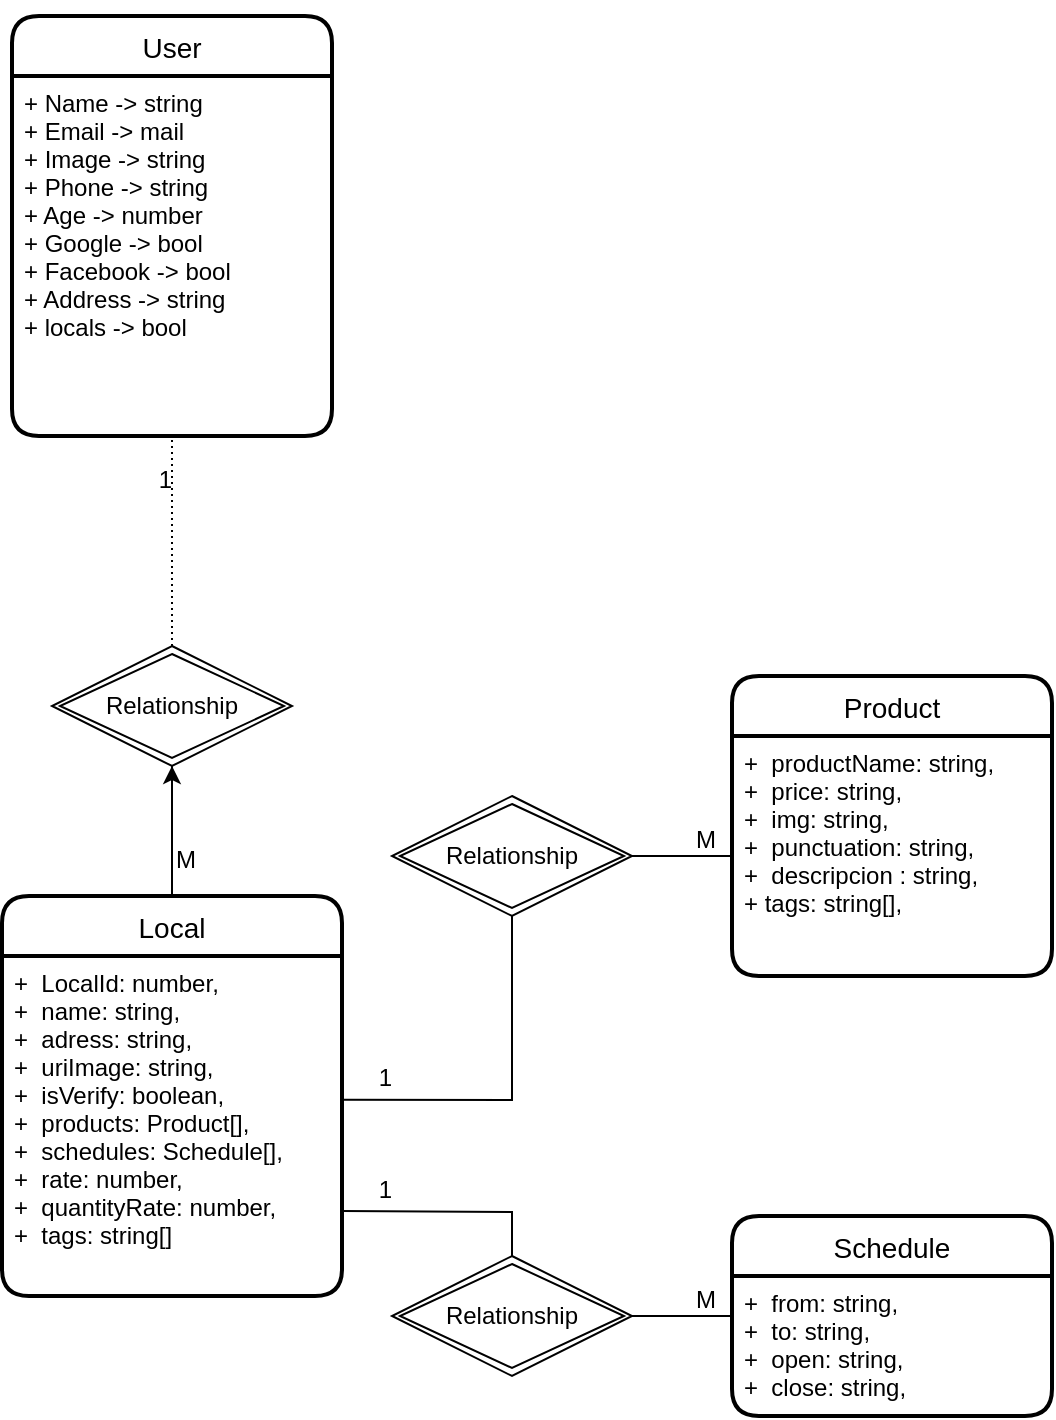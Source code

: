 <mxfile>
    <diagram id="dfq4scQvj7t1t1Jvq5pm" name="Database">
        <mxGraphModel dx="712" dy="496" grid="1" gridSize="10" guides="1" tooltips="1" connect="1" arrows="1" fold="1" page="1" pageScale="1" pageWidth="850" pageHeight="1100" math="0" shadow="0">
            <root>
                <mxCell id="0"/>
                <mxCell id="1" parent="0"/>
                <mxCell id="15" style="edgeStyle=none;html=1;exitX=0.5;exitY=0;exitDx=0;exitDy=0;" parent="1" source="12" edge="1">
                    <mxGeometry relative="1" as="geometry">
                        <mxPoint x="200" y="90" as="targetPoint"/>
                    </mxGeometry>
                </mxCell>
                <mxCell id="12" value="User" style="swimlane;childLayout=stackLayout;horizontal=1;startSize=30;horizontalStack=0;rounded=1;fontSize=14;fontStyle=0;strokeWidth=2;resizeParent=0;resizeLast=1;shadow=0;dashed=0;align=center;" parent="1" vertex="1">
                    <mxGeometry x="140" y="70" width="160" height="210" as="geometry"/>
                </mxCell>
                <mxCell id="13" value="+ Name -&gt; string&#10;+ Email -&gt; mail&#10;+ Image -&gt; string&#10;+ Phone -&gt; string&#10;+ Age -&gt; number&#10;+ Google -&gt; bool&#10;+ Facebook -&gt; bool&#10;+ Address -&gt; string&#10;+ locals -&gt; bool&#10;&#10;" style="align=left;strokeColor=none;fillColor=none;spacingLeft=4;fontSize=12;verticalAlign=top;resizable=0;rotatable=0;part=1;" parent="12" vertex="1">
                    <mxGeometry y="30" width="160" height="180" as="geometry"/>
                </mxCell>
                <mxCell id="52" value="" style="edgeStyle=none;html=1;" parent="1" source="16" target="31" edge="1">
                    <mxGeometry relative="1" as="geometry"/>
                </mxCell>
                <mxCell id="16" value="Local" style="swimlane;childLayout=stackLayout;horizontal=1;startSize=30;horizontalStack=0;rounded=1;fontSize=14;fontStyle=0;strokeWidth=2;resizeParent=0;resizeLast=1;shadow=0;dashed=0;align=center;" parent="1" vertex="1">
                    <mxGeometry x="135" y="510" width="170" height="200" as="geometry"/>
                </mxCell>
                <mxCell id="17" value="+  LocalId: number,&#10;+  name: string,&#10;+  adress: string,&#10;+  uriImage: string,&#10;+  isVerify: boolean,&#10;+  products: Product[],&#10;+  schedules: Schedule[],&#10;+  rate: number,&#10;+  quantityRate: number,&#10;+  tags: string[]" style="align=left;strokeColor=none;fillColor=none;spacingLeft=4;fontSize=12;verticalAlign=top;resizable=0;rotatable=0;part=1;" parent="16" vertex="1">
                    <mxGeometry y="30" width="170" height="170" as="geometry"/>
                </mxCell>
                <mxCell id="18" value="Product" style="swimlane;childLayout=stackLayout;horizontal=1;startSize=30;horizontalStack=0;rounded=1;fontSize=14;fontStyle=0;strokeWidth=2;resizeParent=0;resizeLast=1;shadow=0;dashed=0;align=center;" parent="1" vertex="1">
                    <mxGeometry x="500" y="400" width="160" height="150" as="geometry"/>
                </mxCell>
                <mxCell id="19" value="+  productName: string,&#10;+  price: string,&#10;+  img: string,&#10;+  punctuation: string,&#10;+  descripcion : string,&#10;+ tags: string[]," style="align=left;strokeColor=none;fillColor=none;spacingLeft=4;fontSize=12;verticalAlign=top;resizable=0;rotatable=0;part=1;" parent="18" vertex="1">
                    <mxGeometry y="30" width="160" height="120" as="geometry"/>
                </mxCell>
                <mxCell id="21" value="Schedule" style="swimlane;childLayout=stackLayout;horizontal=1;startSize=30;horizontalStack=0;rounded=1;fontSize=14;fontStyle=0;strokeWidth=2;resizeParent=0;resizeLast=1;shadow=0;dashed=0;align=center;" parent="1" vertex="1">
                    <mxGeometry x="500" y="670" width="160" height="100" as="geometry"/>
                </mxCell>
                <mxCell id="22" value="+  from: string,&#10;+  to: string,&#10;+  open: string,&#10;+  close: string," style="align=left;strokeColor=none;fillColor=none;spacingLeft=4;fontSize=12;verticalAlign=top;resizable=0;rotatable=0;part=1;" parent="21" vertex="1">
                    <mxGeometry y="30" width="160" height="70" as="geometry"/>
                </mxCell>
                <mxCell id="31" value="Relationship" style="shape=rhombus;double=1;perimeter=rhombusPerimeter;whiteSpace=wrap;html=1;align=center;" parent="1" vertex="1">
                    <mxGeometry x="160" y="385" width="120" height="60" as="geometry"/>
                </mxCell>
                <mxCell id="32" value="" style="endArrow=none;html=1;rounded=0;dashed=1;dashPattern=1 2;entryX=0.5;entryY=1;entryDx=0;entryDy=0;exitX=0.5;exitY=0;exitDx=0;exitDy=0;" parent="1" source="31" target="13" edge="1">
                    <mxGeometry relative="1" as="geometry">
                        <mxPoint x="550" y="540" as="sourcePoint"/>
                        <mxPoint x="710" y="540" as="targetPoint"/>
                        <Array as="points"/>
                    </mxGeometry>
                </mxCell>
                <mxCell id="33" value="1" style="resizable=0;html=1;align=right;verticalAlign=bottom;" parent="32" connectable="0" vertex="1">
                    <mxGeometry x="1" relative="1" as="geometry">
                        <mxPoint y="30" as="offset"/>
                    </mxGeometry>
                </mxCell>
                <mxCell id="35" value="Relationship" style="shape=rhombus;double=1;perimeter=rhombusPerimeter;whiteSpace=wrap;html=1;align=center;" parent="1" vertex="1">
                    <mxGeometry x="330" y="460" width="120" height="60" as="geometry"/>
                </mxCell>
                <mxCell id="37" value="" style="endArrow=none;html=1;rounded=0;exitX=0.5;exitY=1;exitDx=0;exitDy=0;entryX=1;entryY=0.423;entryDx=0;entryDy=0;entryPerimeter=0;" parent="1" source="35" target="17" edge="1">
                    <mxGeometry relative="1" as="geometry">
                        <mxPoint x="540" y="580" as="sourcePoint"/>
                        <mxPoint x="700" y="580" as="targetPoint"/>
                        <Array as="points">
                            <mxPoint x="390" y="612"/>
                        </Array>
                    </mxGeometry>
                </mxCell>
                <mxCell id="38" value="1" style="resizable=0;html=1;align=right;verticalAlign=bottom;" parent="37" connectable="0" vertex="1">
                    <mxGeometry x="1" relative="1" as="geometry">
                        <mxPoint x="25" y="-2" as="offset"/>
                    </mxGeometry>
                </mxCell>
                <mxCell id="39" value="" style="endArrow=none;html=1;rounded=0;exitX=0;exitY=0.5;exitDx=0;exitDy=0;entryX=1;entryY=0.5;entryDx=0;entryDy=0;" parent="1" source="19" target="35" edge="1">
                    <mxGeometry relative="1" as="geometry">
                        <mxPoint x="480" y="600" as="sourcePoint"/>
                        <mxPoint x="530" y="570" as="targetPoint"/>
                    </mxGeometry>
                </mxCell>
                <mxCell id="40" value="M" style="resizable=0;html=1;align=left;verticalAlign=bottom;" parent="39" connectable="0" vertex="1">
                    <mxGeometry x="-1" relative="1" as="geometry">
                        <mxPoint x="-20" as="offset"/>
                    </mxGeometry>
                </mxCell>
                <mxCell id="42" value="" style="endArrow=none;html=1;rounded=0;entryX=1;entryY=0.75;entryDx=0;entryDy=0;exitX=0.5;exitY=0;exitDx=0;exitDy=0;" parent="1" source="44" target="17" edge="1">
                    <mxGeometry relative="1" as="geometry">
                        <mxPoint x="520" y="680" as="sourcePoint"/>
                        <mxPoint x="435" y="621.91" as="targetPoint"/>
                        <Array as="points">
                            <mxPoint x="390" y="668"/>
                        </Array>
                    </mxGeometry>
                </mxCell>
                <mxCell id="43" value="1" style="resizable=0;html=1;align=right;verticalAlign=bottom;" parent="42" connectable="0" vertex="1">
                    <mxGeometry x="1" relative="1" as="geometry">
                        <mxPoint x="25" y="-2" as="offset"/>
                    </mxGeometry>
                </mxCell>
                <mxCell id="44" value="Relationship" style="shape=rhombus;double=1;perimeter=rhombusPerimeter;whiteSpace=wrap;html=1;align=center;" parent="1" vertex="1">
                    <mxGeometry x="330" y="690" width="120" height="60" as="geometry"/>
                </mxCell>
                <mxCell id="45" value="" style="endArrow=none;html=1;rounded=0;entryX=1;entryY=0.5;entryDx=0;entryDy=0;" parent="1" target="44" edge="1">
                    <mxGeometry relative="1" as="geometry">
                        <mxPoint x="500" y="720" as="sourcePoint"/>
                        <mxPoint x="440" y="732.5" as="targetPoint"/>
                    </mxGeometry>
                </mxCell>
                <mxCell id="46" value="M" style="resizable=0;html=1;align=left;verticalAlign=bottom;" parent="45" connectable="0" vertex="1">
                    <mxGeometry x="-1" relative="1" as="geometry">
                        <mxPoint x="-20" as="offset"/>
                    </mxGeometry>
                </mxCell>
                <mxCell id="48" value="" style="endArrow=none;html=1;rounded=0;exitX=0.5;exitY=0;exitDx=0;exitDy=0;entryX=0.5;entryY=1;entryDx=0;entryDy=0;" parent="1" source="16" target="31" edge="1">
                    <mxGeometry relative="1" as="geometry">
                        <mxPoint x="560" y="600" as="sourcePoint"/>
                        <mxPoint x="720" y="600" as="targetPoint"/>
                    </mxGeometry>
                </mxCell>
                <mxCell id="49" value="M" style="resizable=0;html=1;align=left;verticalAlign=bottom;" parent="48" connectable="0" vertex="1">
                    <mxGeometry x="-1" relative="1" as="geometry">
                        <mxPoint y="-10" as="offset"/>
                    </mxGeometry>
                </mxCell>
            </root>
        </mxGraphModel>
    </diagram>
    <diagram id="BPa-UHkgcwuQ-Z4H9gA3" name="User">
        <mxGraphModel dx="676" dy="471" grid="1" gridSize="10" guides="1" tooltips="1" connect="1" arrows="1" fold="1" page="1" pageScale="1" pageWidth="850" pageHeight="1100" math="0" shadow="0">
            <root>
                <mxCell id="0"/>
                <mxCell id="1" parent="0"/>
                <mxCell id="sXhZtZXbX17402npqiWz-1" value="User" style="swimlane;childLayout=stackLayout;horizontal=1;startSize=30;horizontalStack=0;rounded=1;fontSize=14;fontStyle=0;strokeWidth=2;resizeParent=0;resizeLast=1;shadow=0;dashed=0;align=center;" parent="1" vertex="1">
                    <mxGeometry x="40" y="30" width="160" height="210" as="geometry"/>
                </mxCell>
                <mxCell id="sXhZtZXbX17402npqiWz-2" value="+ Name -&gt; string&#10;+ Email -&gt; mail&#10;+ Image -&gt; string&#10;+ Phone -&gt; string&#10;+ Age -&gt; number&#10;+ Google -&gt; bool&#10;+ Facebook -&gt; bool&#10;+ Address -&gt; string&#10;+ locals -&gt; bool&#10;&#10;" style="align=left;strokeColor=none;fillColor=none;spacingLeft=4;fontSize=12;verticalAlign=top;resizable=0;rotatable=0;part=1;" parent="sXhZtZXbX17402npqiWz-1" vertex="1">
                    <mxGeometry y="30" width="160" height="180" as="geometry"/>
                </mxCell>
            </root>
        </mxGraphModel>
    </diagram>
    <diagram id="9kS50toA24PQq8nJdRZk" name="Local">
        <mxGraphModel dx="676" dy="471" grid="1" gridSize="10" guides="1" tooltips="1" connect="1" arrows="1" fold="1" page="1" pageScale="1" pageWidth="850" pageHeight="1100" math="0" shadow="0">
            <root>
                <mxCell id="0"/>
                <mxCell id="1" parent="0"/>
                <mxCell id="0VIafkdBmgdn1MZ_sX1k-1" value="Local" style="swimlane;childLayout=stackLayout;horizontal=1;startSize=30;horizontalStack=0;rounded=1;fontSize=14;fontStyle=0;strokeWidth=2;resizeParent=0;resizeLast=1;shadow=0;dashed=0;align=center;" parent="1" vertex="1">
                    <mxGeometry x="40" y="40" width="170" height="200" as="geometry"/>
                </mxCell>
                <mxCell id="0VIafkdBmgdn1MZ_sX1k-2" value="+  LocalId: number,&#10;+  name: string,&#10;+  adress: string,&#10;+  uriImage: string,&#10;+  isVerify: boolean,&#10;+  products: Product[],&#10;+  schedules: Schedule[],&#10;+  rate: number,&#10;+  quantityRate: number,&#10;+  tags: string[]" style="align=left;strokeColor=none;fillColor=none;spacingLeft=4;fontSize=12;verticalAlign=top;resizable=0;rotatable=0;part=1;" parent="0VIafkdBmgdn1MZ_sX1k-1" vertex="1">
                    <mxGeometry y="30" width="170" height="170" as="geometry"/>
                </mxCell>
            </root>
        </mxGraphModel>
    </diagram>
    <diagram id="UJs9oBOm6o-esZ4-wXAz" name="Product">
        <mxGraphModel dx="676" dy="471" grid="1" gridSize="10" guides="1" tooltips="1" connect="1" arrows="1" fold="1" page="1" pageScale="1" pageWidth="850" pageHeight="1100" math="0" shadow="0">
            <root>
                <mxCell id="0"/>
                <mxCell id="1" parent="0"/>
                <mxCell id="Yl93PIp3yihroiLEg5Rz-1" value="Product" style="swimlane;childLayout=stackLayout;horizontal=1;startSize=30;horizontalStack=0;rounded=1;fontSize=14;fontStyle=0;strokeWidth=2;resizeParent=0;resizeLast=1;shadow=0;dashed=0;align=center;" parent="1" vertex="1">
                    <mxGeometry x="40" y="40" width="160" height="150" as="geometry"/>
                </mxCell>
                <mxCell id="Yl93PIp3yihroiLEg5Rz-2" value="+  productName: string,&#10;+  price: string,&#10;+  img: string,&#10;+  punctuation: string,&#10;+  descripcion : string,&#10;+ tags: string[]," style="align=left;strokeColor=none;fillColor=none;spacingLeft=4;fontSize=12;verticalAlign=top;resizable=0;rotatable=0;part=1;" parent="Yl93PIp3yihroiLEg5Rz-1" vertex="1">
                    <mxGeometry y="30" width="160" height="120" as="geometry"/>
                </mxCell>
            </root>
        </mxGraphModel>
    </diagram>
    <diagram id="CvQdnz-AQesq5HmYPIsi" name="Schedule">
        <mxGraphModel dx="676" dy="471" grid="1" gridSize="10" guides="1" tooltips="1" connect="1" arrows="1" fold="1" page="1" pageScale="1" pageWidth="850" pageHeight="1100" math="0" shadow="0">
            <root>
                <mxCell id="0"/>
                <mxCell id="1" parent="0"/>
                <mxCell id="hATsTJF4kZuX_Z8cMmuq-1" value="Schedule" style="swimlane;childLayout=stackLayout;horizontal=1;startSize=30;horizontalStack=0;rounded=1;fontSize=14;fontStyle=0;strokeWidth=2;resizeParent=0;resizeLast=1;shadow=0;dashed=0;align=center;" parent="1" vertex="1">
                    <mxGeometry x="40" y="40" width="160" height="100" as="geometry"/>
                </mxCell>
                <mxCell id="hATsTJF4kZuX_Z8cMmuq-2" value="+  from: string,&#10;+  to: string,&#10;+  open: string,&#10;+  close: string," style="align=left;strokeColor=none;fillColor=none;spacingLeft=4;fontSize=12;verticalAlign=top;resizable=0;rotatable=0;part=1;" parent="hATsTJF4kZuX_Z8cMmuq-1" vertex="1">
                    <mxGeometry y="30" width="160" height="70" as="geometry"/>
                </mxCell>
            </root>
        </mxGraphModel>
    </diagram>
</mxfile>